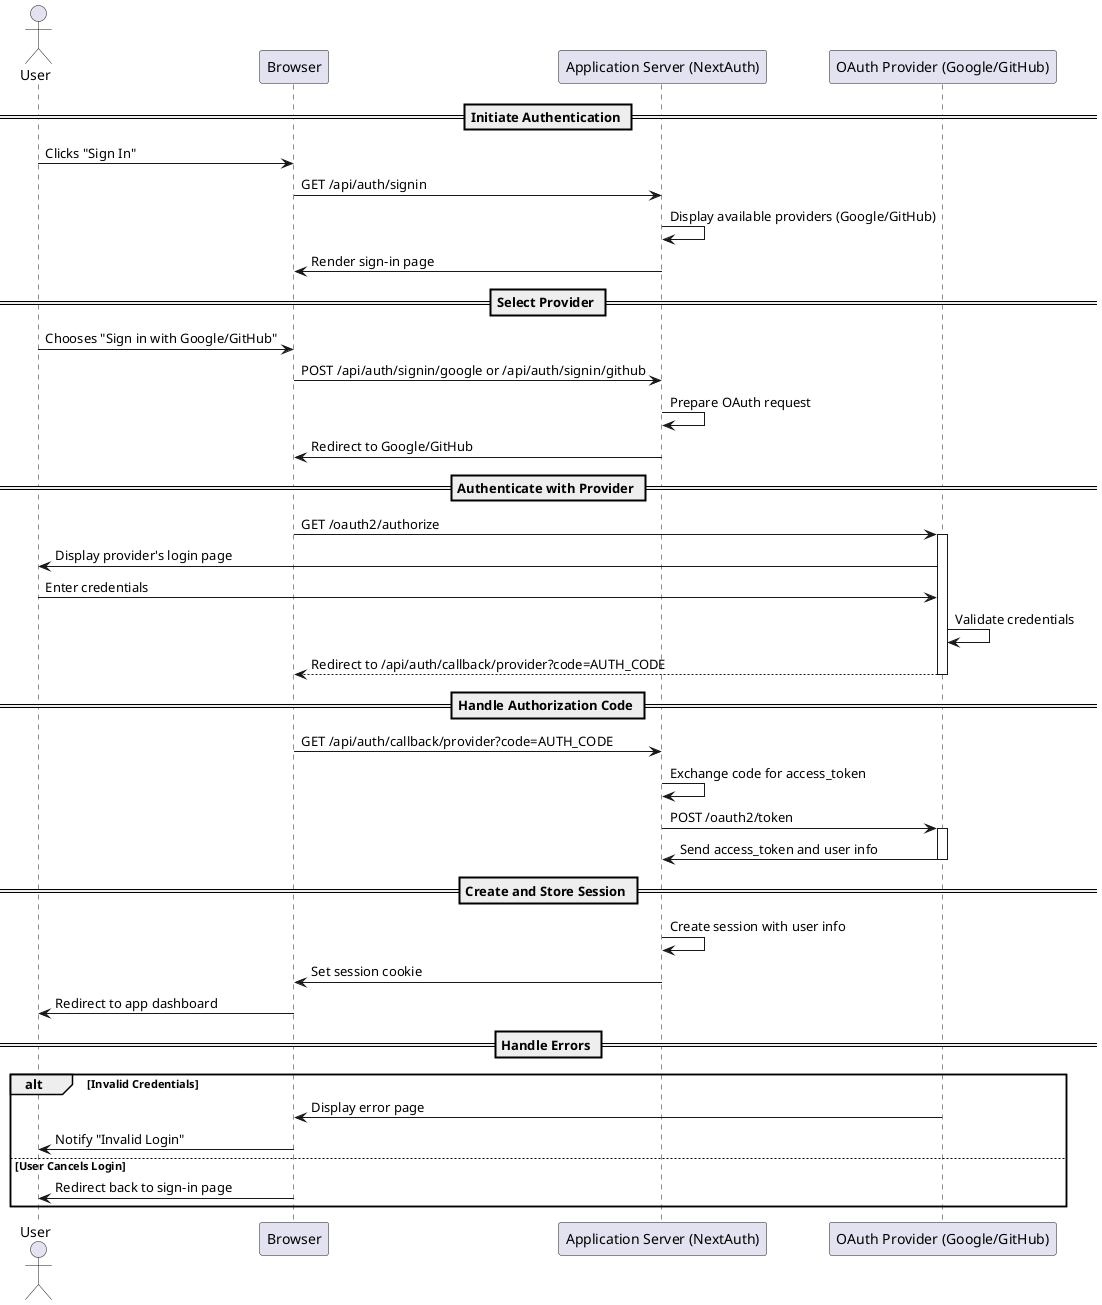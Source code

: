 @startuml
actor User
participant "Browser" as Browser
participant "Application Server (NextAuth)" as AppServer
participant "OAuth Provider (Google/GitHub)" as AuthServer

== Initiate Authentication ==
User -> Browser : Clicks "Sign In"
Browser -> AppServer : GET /api/auth/signin
AppServer -> AppServer : Display available providers (Google/GitHub)
AppServer -> Browser : Render sign-in page

== Select Provider ==
User -> Browser : Chooses "Sign in with Google/GitHub"
Browser -> AppServer : POST /api/auth/signin/google or /api/auth/signin/github
AppServer -> AppServer : Prepare OAuth request
AppServer -> Browser : Redirect to Google/GitHub

== Authenticate with Provider ==
Browser -> AuthServer : GET /oauth2/authorize
activate AuthServer
AuthServer -> User : Display provider's login page
User -> AuthServer : Enter credentials
AuthServer -> AuthServer : Validate credentials
AuthServer --> Browser : Redirect to /api/auth/callback/provider?code=AUTH_CODE
deactivate AuthServer

== Handle Authorization Code ==
Browser -> AppServer : GET /api/auth/callback/provider?code=AUTH_CODE
AppServer -> AppServer : Exchange code for access_token
AppServer -> AuthServer : POST /oauth2/token
activate AuthServer
AuthServer -> AppServer : Send access_token and user info
deactivate AuthServer

== Create and Store Session ==
AppServer -> AppServer : Create session with user info
AppServer -> Browser : Set session cookie
Browser -> User : Redirect to app dashboard

== Handle Errors ==
alt Invalid Credentials
    AuthServer -> Browser : Display error page
    Browser -> User : Notify "Invalid Login"
else User Cancels Login
    Browser -> User : Redirect back to sign-in page
end
@enduml

